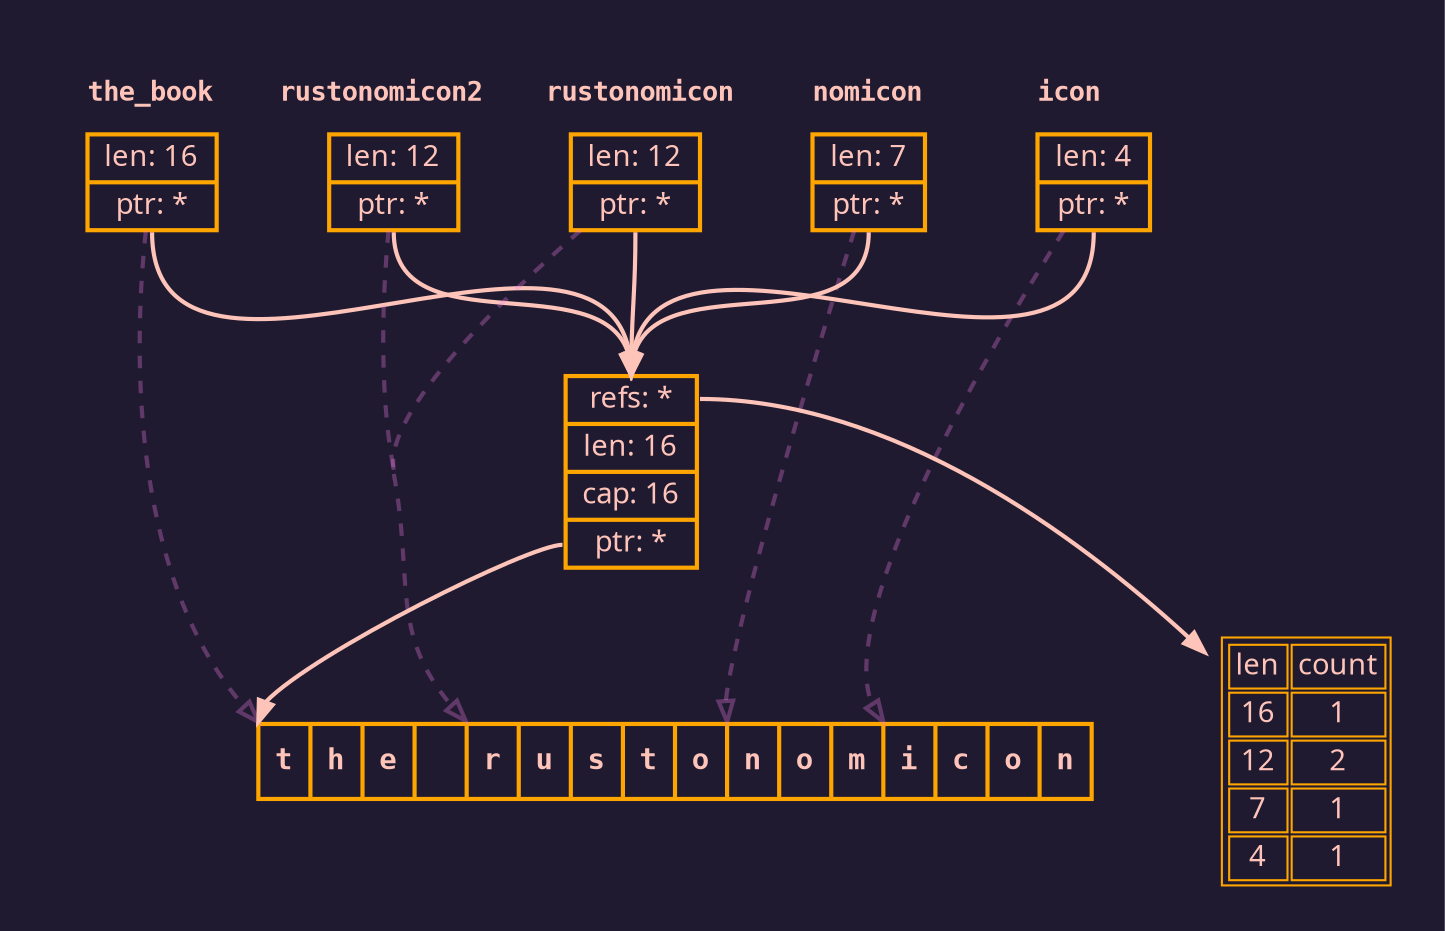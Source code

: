digraph structs {
    
    bgcolor = "#1f1a30";
    fontname = "sans-serif";
    pad=0.25;
    layout=dot;
    concentrate=true;

    graph [
        nodesep="0.75";
        ranksep="0.4 equally";
    ];

    node [
        fontname = "sans-serif";
        shape = record;
        color = orange;
        fontcolor = "#ffc4b9";
        style = "bold";
    ];


    edge [
        color="#ffc4b9";
        style=bold;
    ];

    subgraph cluster_stack {
        color=none;
        fontname="Courier-Bold";
        fontcolor="#ffc4b9";
        fontsize=13;
        labeljust=l;

        subgraph cluster_s5 {
            label="the_book";
            s5 [label = "{{len: 16} | {<ptr> ptr: *}}";];
        }

        subgraph cluster_s4 {
            label="rustonomicon2";
            s4 [label = "{{len: 12} | {<ptr> ptr: *}}";];
        }

        subgraph cluster_s3 {
            label="rustonomicon";
            s3 [label = "{{len: 12} | {<ptr> ptr: *}}"; ];
        }

        subgraph cluster_s2 {
            label="nomicon";
            s2 [label = "{{len: 7} | {<ptr> ptr: *}}"; ];
        }

        subgraph cluster_s1 {
            label="icon";
            s1 [label = "{{len: 4} | {<ptr> ptr: *}}";];
        }
    }

    subgraph cluster_phantom_edges {
        color=none;
        edge [
            style="dashed";
            penwidth=2;
            color="#ee7ce451";
            arrowhead=empty;
        ];

        s1 -> buffer:i:nw; 
        s2 -> buffer:n:nw;
        s3 -> buffer:r:nw;
        s4 -> buffer:r:nw;
        s5 -> buffer:start:nw;
    }

    {
        s1:ptr:s -> cell:priorities:n;
        s2:ptr:s -> cell:priorities:n;
        s3:ptr:s -> cell:priorities:n;
        s4:ptr:s -> cell:priorities:n;
        s5:ptr:s -> cell:priorities:n;
    }
    
    cell [label = "{{<priorities> refs: *}|{len: 16}|{cap: 16}|{<ptr> ptr: *}}";];
    cell:ptr:w -> buffer:start:nw;
    cell:priorities -> priorities;
    
    priorities [
        shape = none;
        label = <
            <table>
                <tr><td>len</td><td>count</td></tr>
                <tr><td>16</td><td>1</td></tr>
                <tr><td>12</td><td>2</td></tr>
                <tr><td>7</td><td>1</td></tr>
                <tr><td>4</td><td>1</td></tr>
            </table>
        >
    ];

    
    buffer [
        label = "<start> t|h|e| |<r> r|u|s|t|o|<n> n|o|m|<i> i|c|o|n";
        fontname="Courier-Bold"
    ];
}